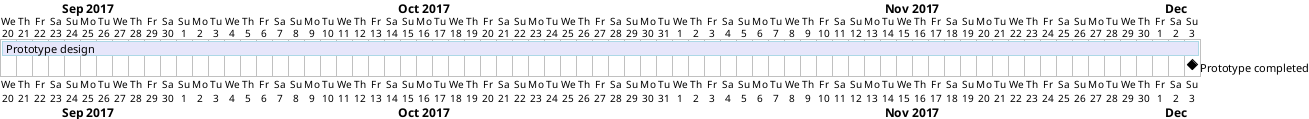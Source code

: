 {
  "sha1": "e4f1ar7kt1ibwll7snrltlnr33bzy9m",
  "insertion": {
    "when": "2024-06-01T09:03:03.961Z",
    "url": "https://stackoverflow.com/questions/66087145/calendar-locale-german-for-plantuml-gantt-diagrams",
    "user": "plantuml@gmail.com"
  }
}
@startgantt
Language toto
Project starts the 20th of september 2017
[Prototype design] as [TASK1] lasts 75 days
[TASK1] is colored in Lavender/LightBlue
[Prototype completed] happens at [TASK1]'s end
@endgantt
